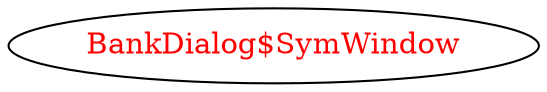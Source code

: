 digraph dependencyGraph {
 concentrate=true;
 ranksep="2.0";
 rankdir="LR"; 
 splines="ortho";
"BankDialog$SymWindow" [fontcolor="red"];
}